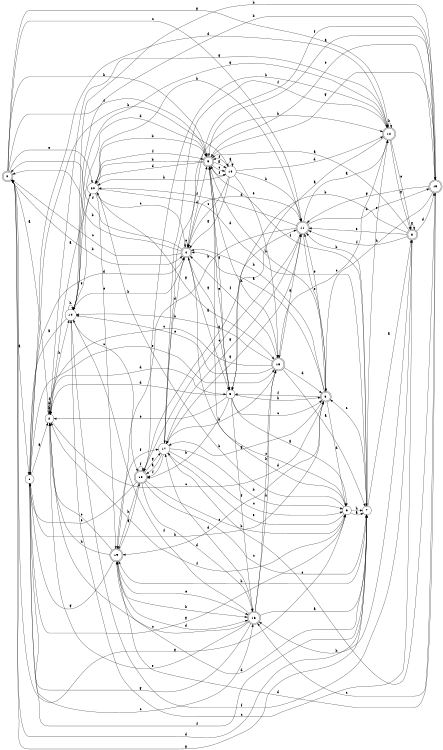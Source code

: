 digraph n17_4 {
__start0 [label="" shape="none"];

rankdir=LR;
size="8,5";

s0 [style="rounded,filled", color="black", fillcolor="white" shape="doublecircle", label="0"];
s1 [style="filled", color="black", fillcolor="white" shape="circle", label="1"];
s2 [style="filled", color="black", fillcolor="white" shape="circle", label="2"];
s3 [style="rounded,filled", color="black", fillcolor="white" shape="doublecircle", label="3"];
s4 [style="rounded,filled", color="black", fillcolor="white" shape="doublecircle", label="4"];
s5 [style="filled", color="black", fillcolor="white" shape="circle", label="5"];
s6 [style="filled", color="black", fillcolor="white" shape="circle", label="6"];
s7 [style="filled", color="black", fillcolor="white" shape="circle", label="7"];
s8 [style="rounded,filled", color="black", fillcolor="white" shape="doublecircle", label="8"];
s9 [style="rounded,filled", color="black", fillcolor="white" shape="doublecircle", label="9"];
s10 [style="filled", color="black", fillcolor="white" shape="circle", label="10"];
s11 [style="rounded,filled", color="black", fillcolor="white" shape="doublecircle", label="11"];
s12 [style="rounded,filled", color="black", fillcolor="white" shape="doublecircle", label="12"];
s13 [style="rounded,filled", color="black", fillcolor="white" shape="doublecircle", label="13"];
s14 [style="filled", color="black", fillcolor="white" shape="circle", label="14"];
s15 [style="rounded,filled", color="black", fillcolor="white" shape="doublecircle", label="15"];
s16 [style="rounded,filled", color="black", fillcolor="white" shape="doublecircle", label="16"];
s17 [style="filled", color="black", fillcolor="white" shape="circle", label="17"];
s18 [style="rounded,filled", color="black", fillcolor="white" shape="doublecircle", label="18"];
s19 [style="rounded,filled", color="black", fillcolor="white" shape="doublecircle", label="19"];
s20 [style="filled", color="black", fillcolor="white" shape="circle", label="20"];
s0 -> s1 [label="a"];
s0 -> s4 [label="b"];
s0 -> s11 [label="c"];
s0 -> s7 [label="d"];
s0 -> s20 [label="e"];
s0 -> s9 [label="f"];
s0 -> s12 [label="g"];
s0 -> s9 [label="h"];
s1 -> s2 [label="a"];
s1 -> s10 [label="b"];
s1 -> s16 [label="c"];
s1 -> s4 [label="d"];
s1 -> s13 [label="e"];
s1 -> s7 [label="f"];
s1 -> s6 [label="g"];
s1 -> s3 [label="h"];
s2 -> s0 [label="a"];
s2 -> s2 [label="b"];
s2 -> s3 [label="c"];
s2 -> s5 [label="d"];
s2 -> s2 [label="e"];
s2 -> s2 [label="f"];
s2 -> s12 [label="g"];
s2 -> s14 [label="h"];
s3 -> s4 [label="a"];
s3 -> s9 [label="b"];
s3 -> s19 [label="c"];
s3 -> s6 [label="d"];
s3 -> s11 [label="e"];
s3 -> s5 [label="f"];
s3 -> s17 [label="g"];
s3 -> s4 [label="h"];
s4 -> s5 [label="a"];
s4 -> s0 [label="b"];
s4 -> s0 [label="c"];
s4 -> s9 [label="d"];
s4 -> s4 [label="e"];
s4 -> s0 [label="f"];
s4 -> s5 [label="g"];
s4 -> s14 [label="h"];
s5 -> s6 [label="a"];
s5 -> s18 [label="b"];
s5 -> s3 [label="c"];
s5 -> s2 [label="d"];
s5 -> s2 [label="e"];
s5 -> s16 [label="f"];
s5 -> s9 [label="g"];
s5 -> s3 [label="h"];
s6 -> s7 [label="a"];
s6 -> s20 [label="b"];
s6 -> s4 [label="c"];
s6 -> s9 [label="d"];
s6 -> s17 [label="e"];
s6 -> s2 [label="f"];
s6 -> s0 [label="g"];
s6 -> s7 [label="h"];
s7 -> s8 [label="a"];
s7 -> s11 [label="b"];
s7 -> s3 [label="c"];
s7 -> s19 [label="d"];
s7 -> s12 [label="e"];
s7 -> s9 [label="f"];
s7 -> s0 [label="g"];
s7 -> s19 [label="h"];
s8 -> s9 [label="a"];
s8 -> s5 [label="b"];
s8 -> s14 [label="c"];
s8 -> s15 [label="d"];
s8 -> s11 [label="e"];
s8 -> s11 [label="f"];
s8 -> s8 [label="g"];
s8 -> s16 [label="h"];
s9 -> s10 [label="a"];
s9 -> s20 [label="b"];
s9 -> s10 [label="c"];
s9 -> s20 [label="d"];
s9 -> s5 [label="e"];
s9 -> s10 [label="f"];
s9 -> s15 [label="g"];
s9 -> s13 [label="h"];
s10 -> s10 [label="a"];
s10 -> s11 [label="b"];
s10 -> s4 [label="c"];
s10 -> s12 [label="d"];
s10 -> s13 [label="e"];
s10 -> s9 [label="f"];
s10 -> s4 [label="g"];
s10 -> s20 [label="h"];
s11 -> s12 [label="a"];
s11 -> s15 [label="b"];
s11 -> s18 [label="c"];
s11 -> s4 [label="d"];
s11 -> s3 [label="e"];
s11 -> s20 [label="f"];
s11 -> s17 [label="g"];
s11 -> s19 [label="h"];
s12 -> s5 [label="a"];
s12 -> s12 [label="b"];
s12 -> s13 [label="c"];
s12 -> s1 [label="d"];
s12 -> s8 [label="e"];
s12 -> s17 [label="f"];
s12 -> s8 [label="g"];
s12 -> s18 [label="h"];
s13 -> s7 [label="a"];
s13 -> s14 [label="b"];
s13 -> s2 [label="c"];
s13 -> s3 [label="d"];
s13 -> s14 [label="e"];
s13 -> s4 [label="f"];
s13 -> s11 [label="g"];
s13 -> s17 [label="h"];
s14 -> s1 [label="a"];
s14 -> s15 [label="b"];
s14 -> s18 [label="c"];
s14 -> s9 [label="d"];
s14 -> s20 [label="e"];
s14 -> s8 [label="f"];
s14 -> s12 [label="g"];
s14 -> s14 [label="h"];
s15 -> s9 [label="a"];
s15 -> s14 [label="b"];
s15 -> s16 [label="c"];
s15 -> s19 [label="d"];
s15 -> s9 [label="e"];
s15 -> s4 [label="f"];
s15 -> s11 [label="g"];
s15 -> s3 [label="h"];
s16 -> s7 [label="a"];
s16 -> s13 [label="b"];
s16 -> s2 [label="c"];
s16 -> s17 [label="d"];
s16 -> s2 [label="e"];
s16 -> s14 [label="f"];
s16 -> s1 [label="g"];
s16 -> s13 [label="h"];
s17 -> s18 [label="a"];
s17 -> s6 [label="b"];
s17 -> s6 [label="c"];
s17 -> s4 [label="d"];
s17 -> s15 [label="e"];
s17 -> s18 [label="f"];
s17 -> s11 [label="g"];
s17 -> s12 [label="h"];
s18 -> s11 [label="a"];
s18 -> s6 [label="b"];
s18 -> s7 [label="c"];
s18 -> s16 [label="d"];
s18 -> s1 [label="e"];
s18 -> s18 [label="f"];
s18 -> s17 [label="g"];
s18 -> s19 [label="h"];
s19 -> s18 [label="a"];
s19 -> s16 [label="b"];
s19 -> s2 [label="c"];
s19 -> s16 [label="d"];
s19 -> s16 [label="e"];
s19 -> s17 [label="f"];
s19 -> s1 [label="g"];
s19 -> s2 [label="h"];
s20 -> s2 [label="a"];
s20 -> s9 [label="b"];
s20 -> s4 [label="c"];
s20 -> s7 [label="d"];
s20 -> s19 [label="e"];
s20 -> s9 [label="f"];
s20 -> s13 [label="g"];
s20 -> s11 [label="h"];

}